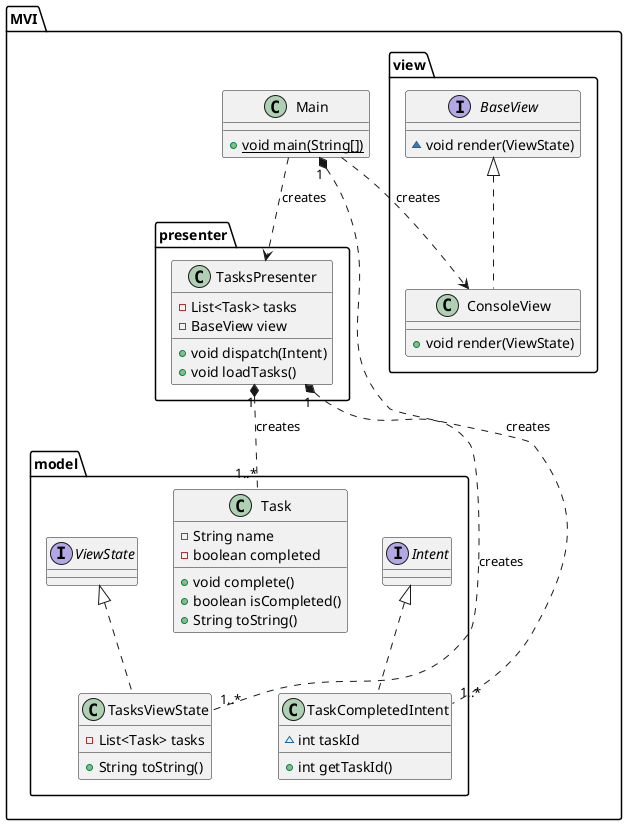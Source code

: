 @startuml
interface MVI.model.ViewState {
}
class MVI.view.ConsoleView {
+ void render(ViewState)
}
class MVI.model.Task {
- String name
- boolean completed
+ void complete()
+ boolean isCompleted()
+ String toString()
}
class MVI.presenter.TasksPresenter {
- List<Task> tasks
- BaseView view
+ void dispatch(Intent)
+ void loadTasks()
}
class MVI.model.TasksViewState {
- List<Task> tasks
+ String toString()
}
class MVI.model.TaskCompletedIntent {
~ int taskId
+ int getTaskId()
}
class MVI.Main {
+ {static} void main(String[])
}
interface MVI.model.Intent {
}
interface MVI.view.BaseView {
~ void render(ViewState)
}


MVI.view.BaseView <|.. MVI.view.ConsoleView
MVI.model.ViewState <|.. MVI.model.TasksViewState
MVI.model.Intent <|.. MVI.model.TaskCompletedIntent

Main ..> ConsoleView : creates
Main ..> TasksPresenter : creates
TasksPresenter "1" *.. "1..*" Task : creates
Main "1" *.. "1..*" TaskCompletedIntent: creates
TasksPresenter "1" *.. "1..*" TasksViewState : creates
@enduml
